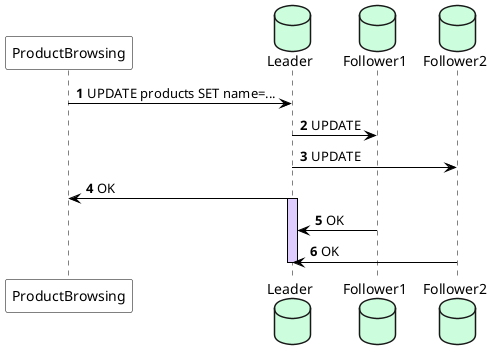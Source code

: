@startuml AsyncLag

' left to right direction

skinparam shadowing false
skinparam ParticipantBorderColor black
skinparam ArrowColor black
skinparam ParticipantBackgroundColor white
skinparam ParticipantFontColor black
skinparam SequenceLifeLineBorderColor black

autonumber

participant ProductBrowsing
database Leader #ccfddd
database Follower1 #ccfddd
database Follower2 #ccfddd

ProductBrowsing -> Leader : UPDATE products SET name=...
Leader -> Follower1 : UPDATE
& Leader -> Follower2 : UPDATE
Leader -> ProductBrowsing : OK
activate Leader #DDCCFD
Follower1 -> Leader : OK
Follower2 -> Leader : OK
deactivate Leader


@enduml